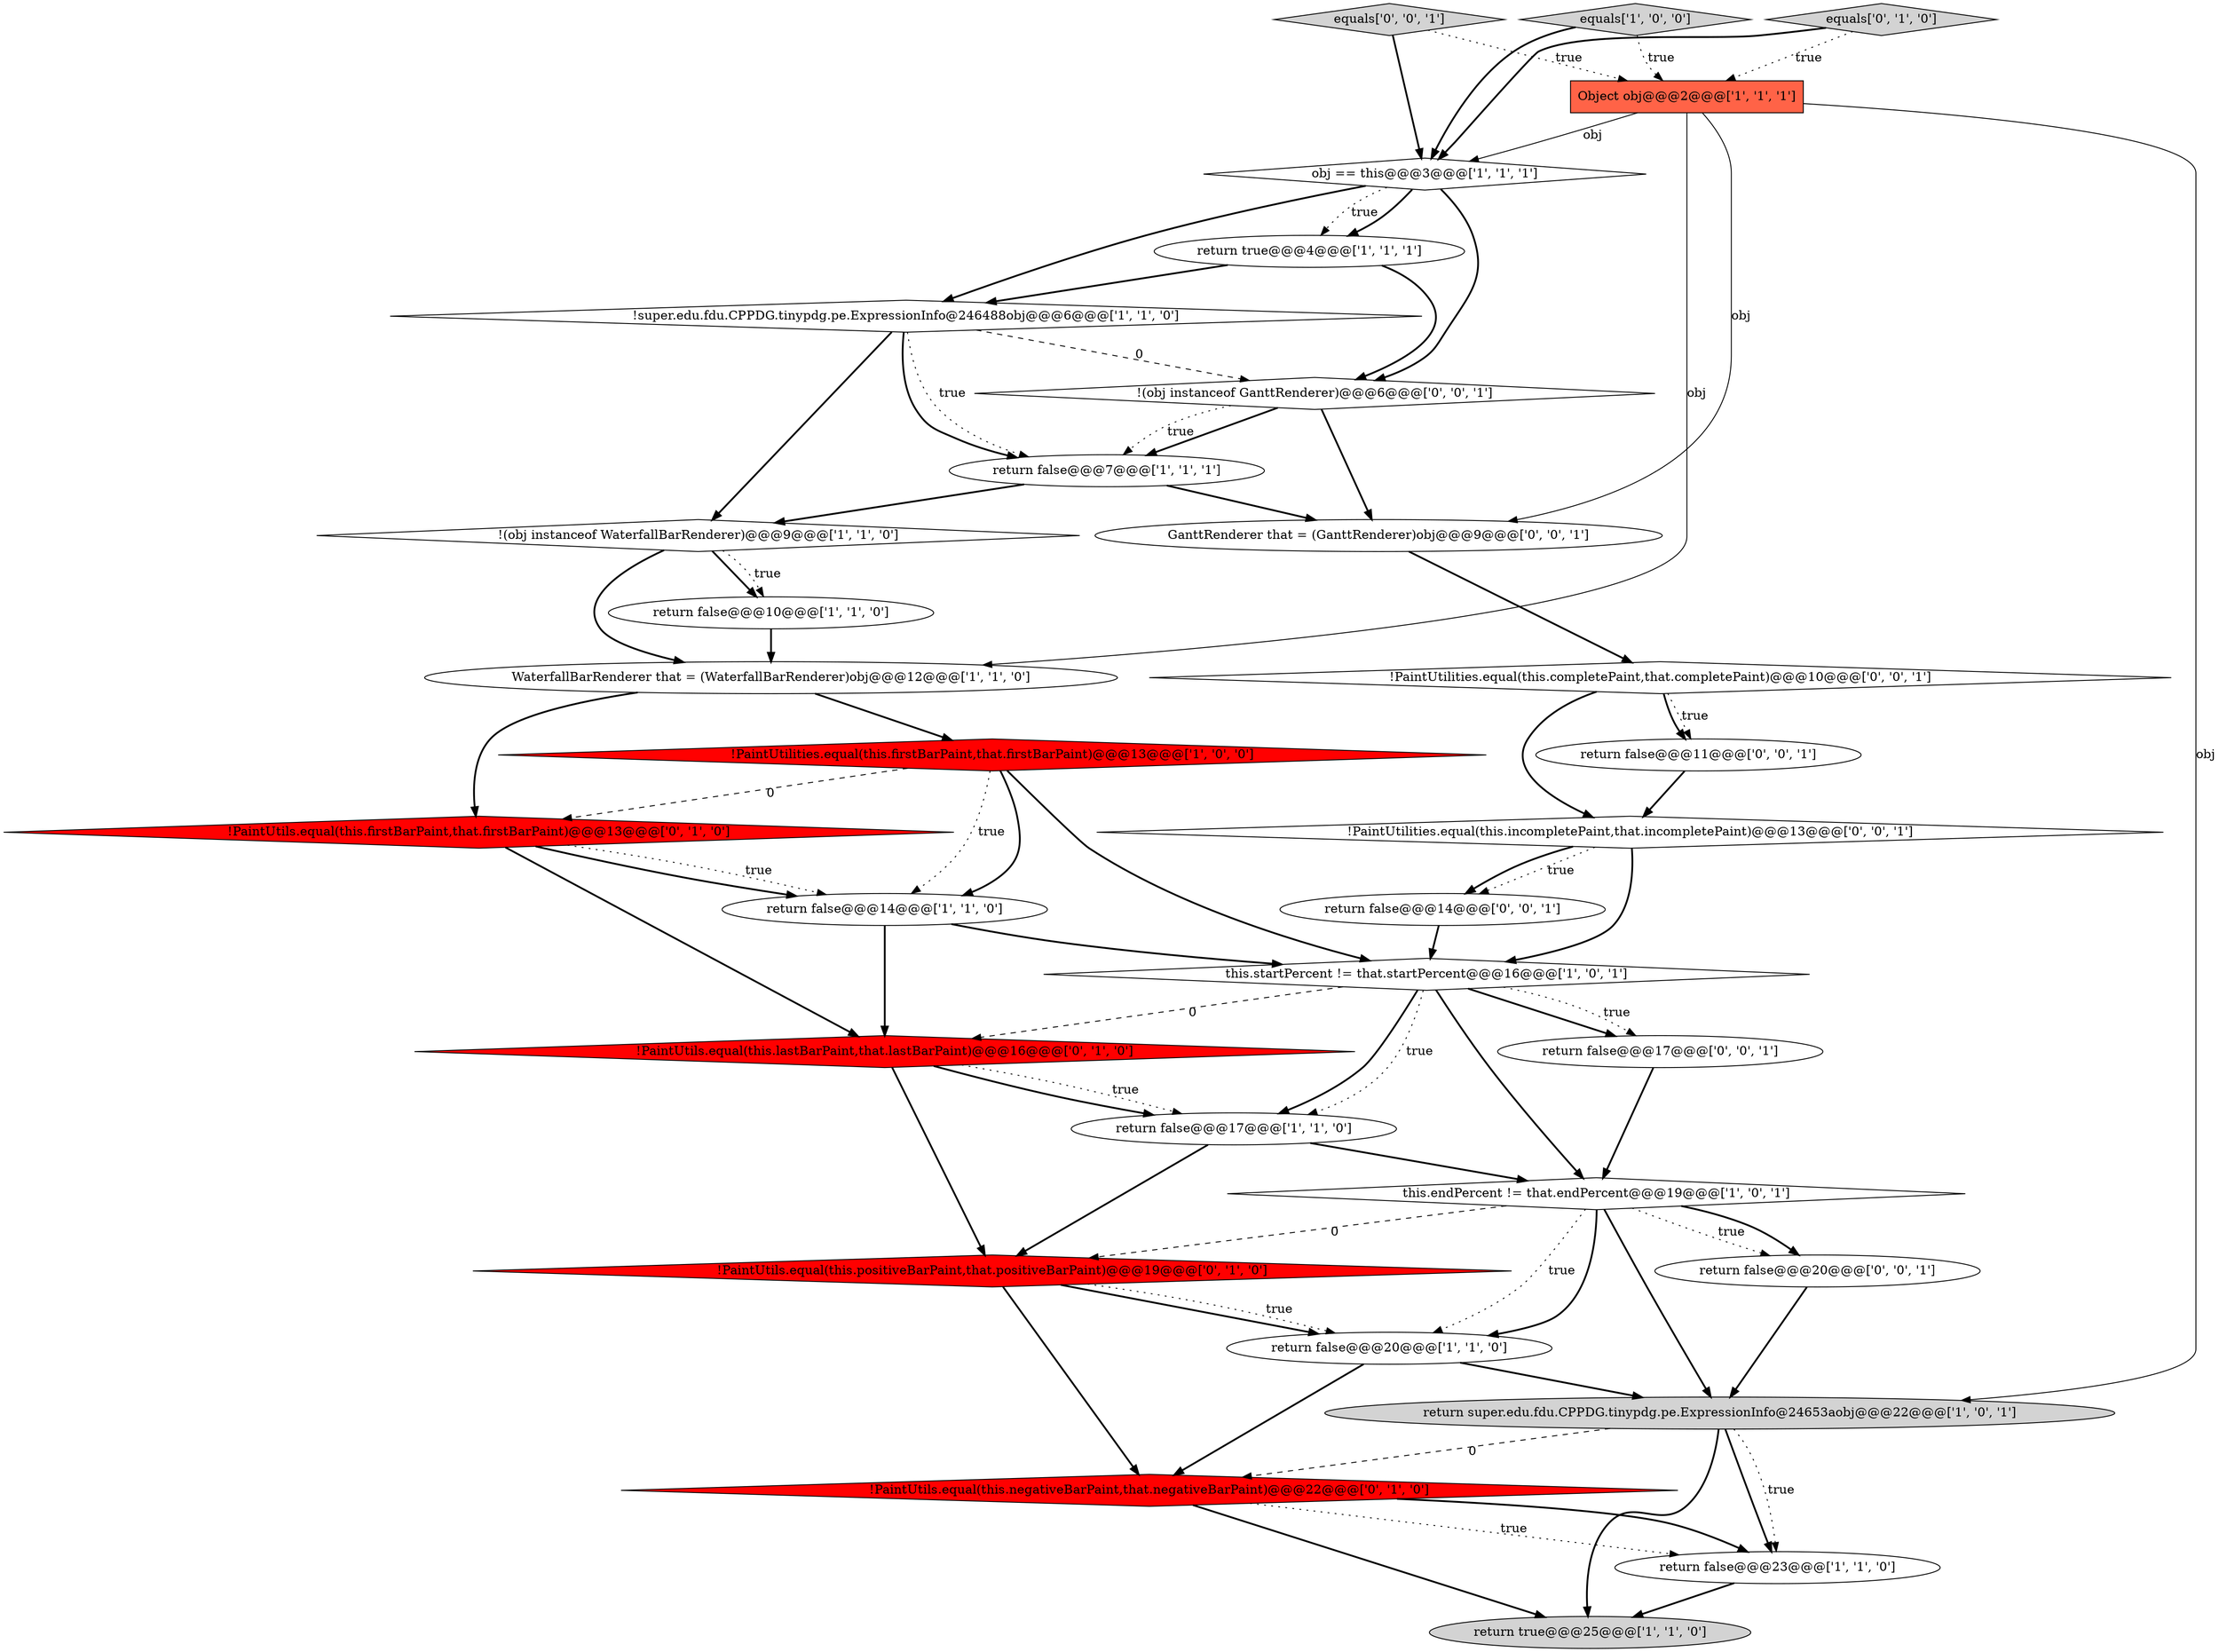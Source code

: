 digraph {
21 [style = filled, label = "equals['0', '1', '0']", fillcolor = lightgray, shape = diamond image = "AAA0AAABBB2BBB"];
20 [style = filled, label = "!PaintUtils.equal(this.negativeBarPaint,that.negativeBarPaint)@@@22@@@['0', '1', '0']", fillcolor = red, shape = diamond image = "AAA1AAABBB2BBB"];
28 [style = filled, label = "return false@@@11@@@['0', '0', '1']", fillcolor = white, shape = ellipse image = "AAA0AAABBB3BBB"];
1 [style = filled, label = "return true@@@4@@@['1', '1', '1']", fillcolor = white, shape = ellipse image = "AAA0AAABBB1BBB"];
6 [style = filled, label = "!(obj instanceof WaterfallBarRenderer)@@@9@@@['1', '1', '0']", fillcolor = white, shape = diamond image = "AAA0AAABBB1BBB"];
12 [style = filled, label = "return false@@@17@@@['1', '1', '0']", fillcolor = white, shape = ellipse image = "AAA0AAABBB1BBB"];
4 [style = filled, label = "this.endPercent != that.endPercent@@@19@@@['1', '0', '1']", fillcolor = white, shape = diamond image = "AAA0AAABBB1BBB"];
15 [style = filled, label = "obj == this@@@3@@@['1', '1', '1']", fillcolor = white, shape = diamond image = "AAA0AAABBB1BBB"];
25 [style = filled, label = "return false@@@14@@@['0', '0', '1']", fillcolor = white, shape = ellipse image = "AAA0AAABBB3BBB"];
29 [style = filled, label = "return false@@@17@@@['0', '0', '1']", fillcolor = white, shape = ellipse image = "AAA0AAABBB3BBB"];
13 [style = filled, label = "return false@@@20@@@['1', '1', '0']", fillcolor = white, shape = ellipse image = "AAA0AAABBB1BBB"];
27 [style = filled, label = "equals['0', '0', '1']", fillcolor = lightgray, shape = diamond image = "AAA0AAABBB3BBB"];
10 [style = filled, label = "return super.edu.fdu.CPPDG.tinypdg.pe.ExpressionInfo@24653aobj@@@22@@@['1', '0', '1']", fillcolor = lightgray, shape = ellipse image = "AAA0AAABBB1BBB"];
3 [style = filled, label = "!PaintUtilities.equal(this.firstBarPaint,that.firstBarPaint)@@@13@@@['1', '0', '0']", fillcolor = red, shape = diamond image = "AAA1AAABBB1BBB"];
17 [style = filled, label = "return false@@@23@@@['1', '1', '0']", fillcolor = white, shape = ellipse image = "AAA0AAABBB1BBB"];
18 [style = filled, label = "!PaintUtils.equal(this.positiveBarPaint,that.positiveBarPaint)@@@19@@@['0', '1', '0']", fillcolor = red, shape = diamond image = "AAA1AAABBB2BBB"];
9 [style = filled, label = "return false@@@7@@@['1', '1', '1']", fillcolor = white, shape = ellipse image = "AAA0AAABBB1BBB"];
0 [style = filled, label = "Object obj@@@2@@@['1', '1', '1']", fillcolor = tomato, shape = box image = "AAA0AAABBB1BBB"];
16 [style = filled, label = "equals['1', '0', '0']", fillcolor = lightgray, shape = diamond image = "AAA0AAABBB1BBB"];
22 [style = filled, label = "!PaintUtils.equal(this.lastBarPaint,that.lastBarPaint)@@@16@@@['0', '1', '0']", fillcolor = red, shape = diamond image = "AAA1AAABBB2BBB"];
23 [style = filled, label = "GanttRenderer that = (GanttRenderer)obj@@@9@@@['0', '0', '1']", fillcolor = white, shape = ellipse image = "AAA0AAABBB3BBB"];
8 [style = filled, label = "return false@@@14@@@['1', '1', '0']", fillcolor = white, shape = ellipse image = "AAA0AAABBB1BBB"];
14 [style = filled, label = "return true@@@25@@@['1', '1', '0']", fillcolor = lightgray, shape = ellipse image = "AAA0AAABBB1BBB"];
24 [style = filled, label = "return false@@@20@@@['0', '0', '1']", fillcolor = white, shape = ellipse image = "AAA0AAABBB3BBB"];
26 [style = filled, label = "!PaintUtilities.equal(this.completePaint,that.completePaint)@@@10@@@['0', '0', '1']", fillcolor = white, shape = diamond image = "AAA0AAABBB3BBB"];
31 [style = filled, label = "!PaintUtilities.equal(this.incompletePaint,that.incompletePaint)@@@13@@@['0', '0', '1']", fillcolor = white, shape = diamond image = "AAA0AAABBB3BBB"];
30 [style = filled, label = "!(obj instanceof GanttRenderer)@@@6@@@['0', '0', '1']", fillcolor = white, shape = diamond image = "AAA0AAABBB3BBB"];
19 [style = filled, label = "!PaintUtils.equal(this.firstBarPaint,that.firstBarPaint)@@@13@@@['0', '1', '0']", fillcolor = red, shape = diamond image = "AAA1AAABBB2BBB"];
2 [style = filled, label = "this.startPercent != that.startPercent@@@16@@@['1', '0', '1']", fillcolor = white, shape = diamond image = "AAA0AAABBB1BBB"];
5 [style = filled, label = "return false@@@10@@@['1', '1', '0']", fillcolor = white, shape = ellipse image = "AAA0AAABBB1BBB"];
7 [style = filled, label = "WaterfallBarRenderer that = (WaterfallBarRenderer)obj@@@12@@@['1', '1', '0']", fillcolor = white, shape = ellipse image = "AAA0AAABBB1BBB"];
11 [style = filled, label = "!super.edu.fdu.CPPDG.tinypdg.pe.ExpressionInfo@246488obj@@@6@@@['1', '1', '0']", fillcolor = white, shape = diamond image = "AAA0AAABBB1BBB"];
24->10 [style = bold, label=""];
4->10 [style = bold, label=""];
31->25 [style = dotted, label="true"];
0->23 [style = solid, label="obj"];
13->10 [style = bold, label=""];
16->15 [style = bold, label=""];
4->18 [style = dashed, label="0"];
29->4 [style = bold, label=""];
20->17 [style = bold, label=""];
31->25 [style = bold, label=""];
4->24 [style = bold, label=""];
2->29 [style = dotted, label="true"];
10->14 [style = bold, label=""];
0->10 [style = solid, label="obj"];
20->17 [style = dotted, label="true"];
21->0 [style = dotted, label="true"];
21->15 [style = bold, label=""];
11->6 [style = bold, label=""];
4->13 [style = bold, label=""];
30->23 [style = bold, label=""];
28->31 [style = bold, label=""];
23->26 [style = bold, label=""];
0->7 [style = solid, label="obj"];
11->9 [style = dotted, label="true"];
10->17 [style = bold, label=""];
20->14 [style = bold, label=""];
30->9 [style = bold, label=""];
15->30 [style = bold, label=""];
31->2 [style = bold, label=""];
1->30 [style = bold, label=""];
11->9 [style = bold, label=""];
2->4 [style = bold, label=""];
19->8 [style = dotted, label="true"];
25->2 [style = bold, label=""];
7->3 [style = bold, label=""];
2->12 [style = bold, label=""];
19->8 [style = bold, label=""];
22->12 [style = dotted, label="true"];
1->11 [style = bold, label=""];
10->17 [style = dotted, label="true"];
9->6 [style = bold, label=""];
8->22 [style = bold, label=""];
27->15 [style = bold, label=""];
9->23 [style = bold, label=""];
4->13 [style = dotted, label="true"];
3->19 [style = dashed, label="0"];
6->5 [style = bold, label=""];
18->20 [style = bold, label=""];
26->31 [style = bold, label=""];
22->18 [style = bold, label=""];
16->0 [style = dotted, label="true"];
15->11 [style = bold, label=""];
3->2 [style = bold, label=""];
27->0 [style = dotted, label="true"];
8->2 [style = bold, label=""];
12->4 [style = bold, label=""];
17->14 [style = bold, label=""];
15->1 [style = dotted, label="true"];
26->28 [style = dotted, label="true"];
3->8 [style = bold, label=""];
22->12 [style = bold, label=""];
12->18 [style = bold, label=""];
18->13 [style = bold, label=""];
2->12 [style = dotted, label="true"];
30->9 [style = dotted, label="true"];
5->7 [style = bold, label=""];
10->20 [style = dashed, label="0"];
13->20 [style = bold, label=""];
4->24 [style = dotted, label="true"];
26->28 [style = bold, label=""];
11->30 [style = dashed, label="0"];
6->7 [style = bold, label=""];
3->8 [style = dotted, label="true"];
2->29 [style = bold, label=""];
2->22 [style = dashed, label="0"];
7->19 [style = bold, label=""];
0->15 [style = solid, label="obj"];
19->22 [style = bold, label=""];
6->5 [style = dotted, label="true"];
18->13 [style = dotted, label="true"];
15->1 [style = bold, label=""];
}
